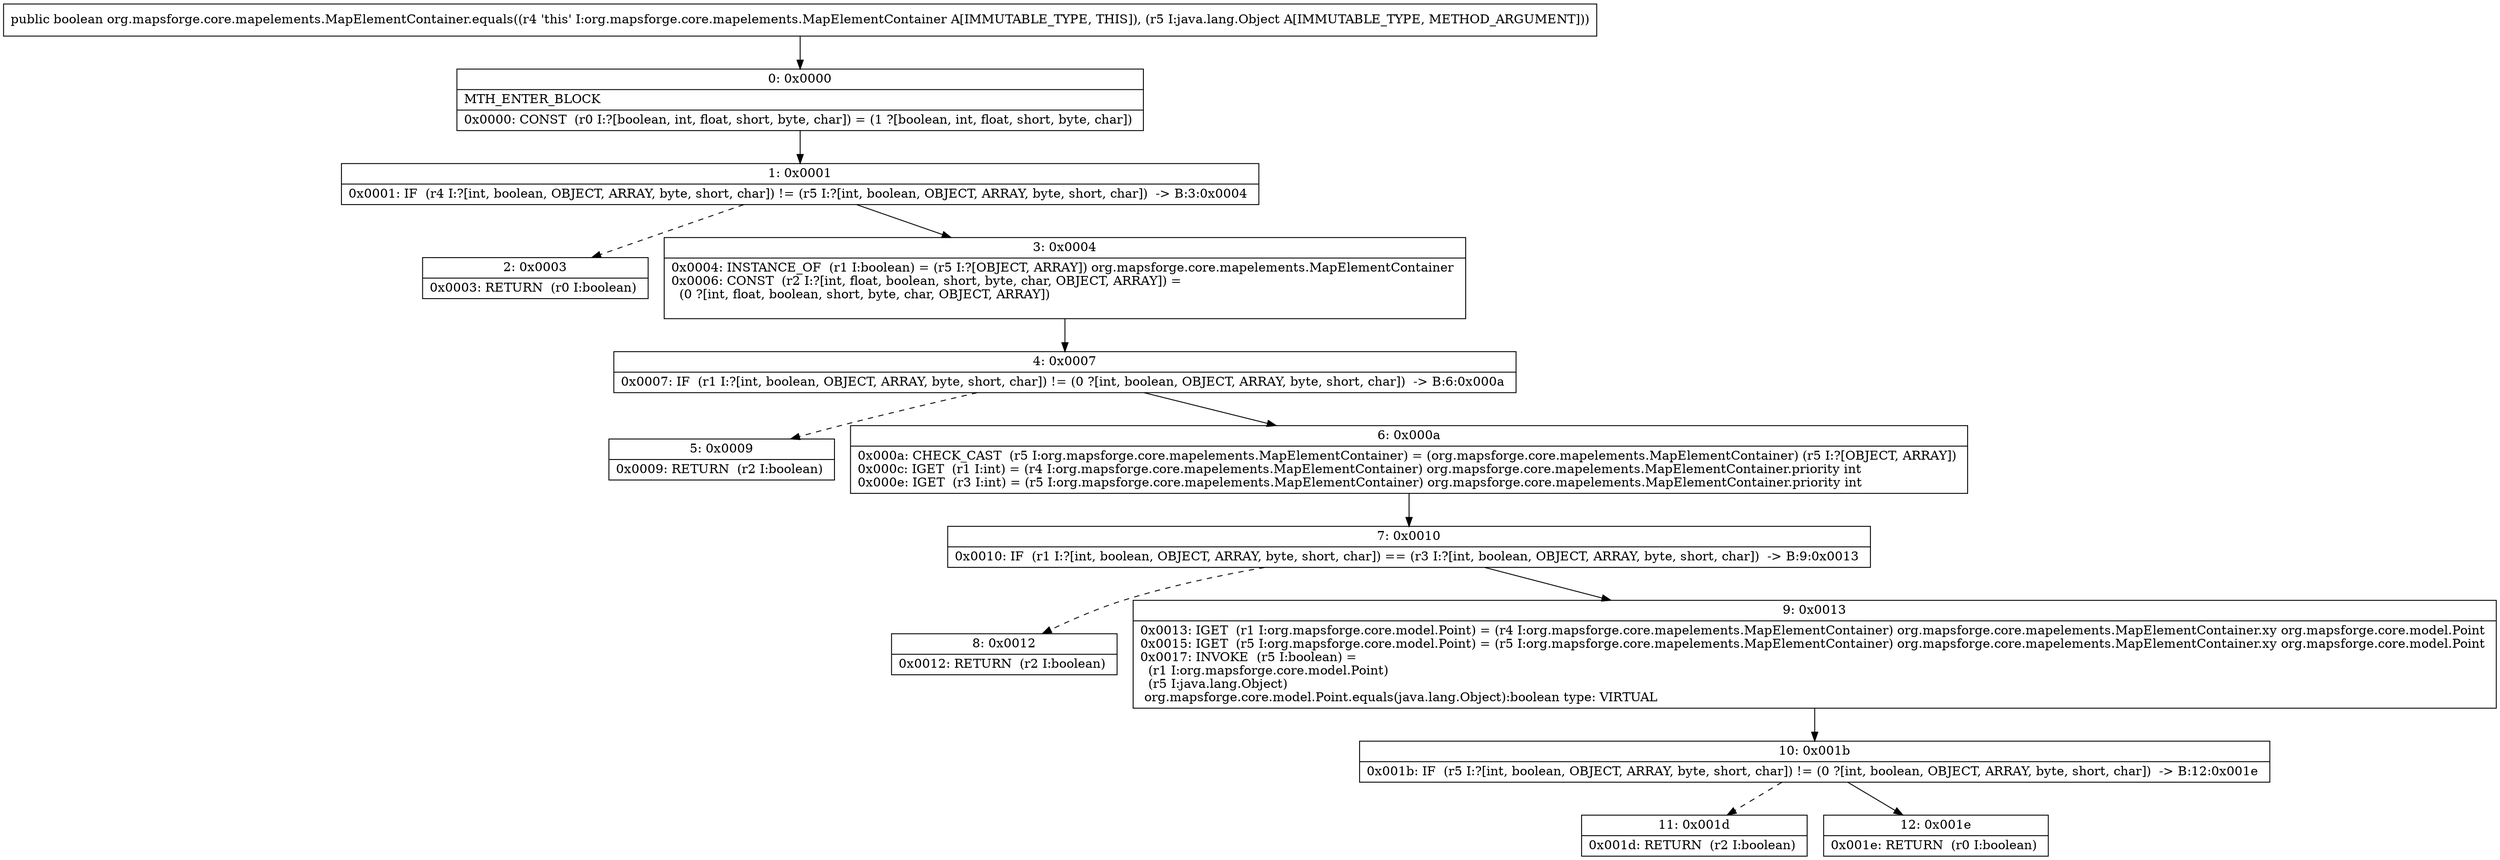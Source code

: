 digraph "CFG fororg.mapsforge.core.mapelements.MapElementContainer.equals(Ljava\/lang\/Object;)Z" {
Node_0 [shape=record,label="{0\:\ 0x0000|MTH_ENTER_BLOCK\l|0x0000: CONST  (r0 I:?[boolean, int, float, short, byte, char]) = (1 ?[boolean, int, float, short, byte, char]) \l}"];
Node_1 [shape=record,label="{1\:\ 0x0001|0x0001: IF  (r4 I:?[int, boolean, OBJECT, ARRAY, byte, short, char]) != (r5 I:?[int, boolean, OBJECT, ARRAY, byte, short, char])  \-\> B:3:0x0004 \l}"];
Node_2 [shape=record,label="{2\:\ 0x0003|0x0003: RETURN  (r0 I:boolean) \l}"];
Node_3 [shape=record,label="{3\:\ 0x0004|0x0004: INSTANCE_OF  (r1 I:boolean) = (r5 I:?[OBJECT, ARRAY]) org.mapsforge.core.mapelements.MapElementContainer \l0x0006: CONST  (r2 I:?[int, float, boolean, short, byte, char, OBJECT, ARRAY]) = \l  (0 ?[int, float, boolean, short, byte, char, OBJECT, ARRAY])\l \l}"];
Node_4 [shape=record,label="{4\:\ 0x0007|0x0007: IF  (r1 I:?[int, boolean, OBJECT, ARRAY, byte, short, char]) != (0 ?[int, boolean, OBJECT, ARRAY, byte, short, char])  \-\> B:6:0x000a \l}"];
Node_5 [shape=record,label="{5\:\ 0x0009|0x0009: RETURN  (r2 I:boolean) \l}"];
Node_6 [shape=record,label="{6\:\ 0x000a|0x000a: CHECK_CAST  (r5 I:org.mapsforge.core.mapelements.MapElementContainer) = (org.mapsforge.core.mapelements.MapElementContainer) (r5 I:?[OBJECT, ARRAY]) \l0x000c: IGET  (r1 I:int) = (r4 I:org.mapsforge.core.mapelements.MapElementContainer) org.mapsforge.core.mapelements.MapElementContainer.priority int \l0x000e: IGET  (r3 I:int) = (r5 I:org.mapsforge.core.mapelements.MapElementContainer) org.mapsforge.core.mapelements.MapElementContainer.priority int \l}"];
Node_7 [shape=record,label="{7\:\ 0x0010|0x0010: IF  (r1 I:?[int, boolean, OBJECT, ARRAY, byte, short, char]) == (r3 I:?[int, boolean, OBJECT, ARRAY, byte, short, char])  \-\> B:9:0x0013 \l}"];
Node_8 [shape=record,label="{8\:\ 0x0012|0x0012: RETURN  (r2 I:boolean) \l}"];
Node_9 [shape=record,label="{9\:\ 0x0013|0x0013: IGET  (r1 I:org.mapsforge.core.model.Point) = (r4 I:org.mapsforge.core.mapelements.MapElementContainer) org.mapsforge.core.mapelements.MapElementContainer.xy org.mapsforge.core.model.Point \l0x0015: IGET  (r5 I:org.mapsforge.core.model.Point) = (r5 I:org.mapsforge.core.mapelements.MapElementContainer) org.mapsforge.core.mapelements.MapElementContainer.xy org.mapsforge.core.model.Point \l0x0017: INVOKE  (r5 I:boolean) = \l  (r1 I:org.mapsforge.core.model.Point)\l  (r5 I:java.lang.Object)\l org.mapsforge.core.model.Point.equals(java.lang.Object):boolean type: VIRTUAL \l}"];
Node_10 [shape=record,label="{10\:\ 0x001b|0x001b: IF  (r5 I:?[int, boolean, OBJECT, ARRAY, byte, short, char]) != (0 ?[int, boolean, OBJECT, ARRAY, byte, short, char])  \-\> B:12:0x001e \l}"];
Node_11 [shape=record,label="{11\:\ 0x001d|0x001d: RETURN  (r2 I:boolean) \l}"];
Node_12 [shape=record,label="{12\:\ 0x001e|0x001e: RETURN  (r0 I:boolean) \l}"];
MethodNode[shape=record,label="{public boolean org.mapsforge.core.mapelements.MapElementContainer.equals((r4 'this' I:org.mapsforge.core.mapelements.MapElementContainer A[IMMUTABLE_TYPE, THIS]), (r5 I:java.lang.Object A[IMMUTABLE_TYPE, METHOD_ARGUMENT])) }"];
MethodNode -> Node_0;
Node_0 -> Node_1;
Node_1 -> Node_2[style=dashed];
Node_1 -> Node_3;
Node_3 -> Node_4;
Node_4 -> Node_5[style=dashed];
Node_4 -> Node_6;
Node_6 -> Node_7;
Node_7 -> Node_8[style=dashed];
Node_7 -> Node_9;
Node_9 -> Node_10;
Node_10 -> Node_11[style=dashed];
Node_10 -> Node_12;
}

